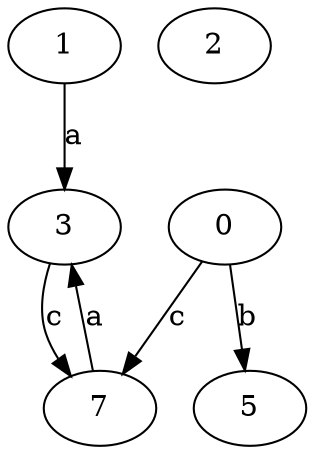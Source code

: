 strict digraph  {
1;
2;
3;
5;
7;
0;
1 -> 3  [label=a];
3 -> 7  [label=c];
7 -> 3  [label=a];
0 -> 5  [label=b];
0 -> 7  [label=c];
}
